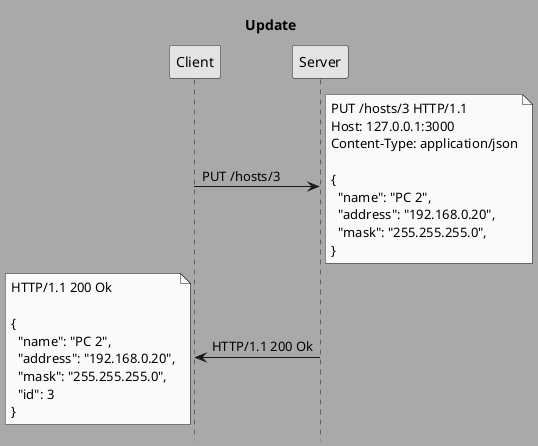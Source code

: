 @startuml
title Update
hide footbox
skinparam monochrome true
skinparam backgroundcolor darkgray

Client -> Server: PUT /hosts/3
note right: PUT /hosts/3 HTTP/1.1\nHost: 127.0.0.1:3000\nContent-Type: application/json\n\n{\n  "name": "PC 2",\n  "address": "192.168.0.20",\n  "mask": "255.255.255.0",\n}
Server -> Client: HTTP/1.1 200 Ok
note left: HTTP/1.1 200 Ok\n\n{\n  "name": "PC 2",\n  "address": "192.168.0.20",\n  "mask": "255.255.255.0",\n  "id": 3\n}
@enduml
